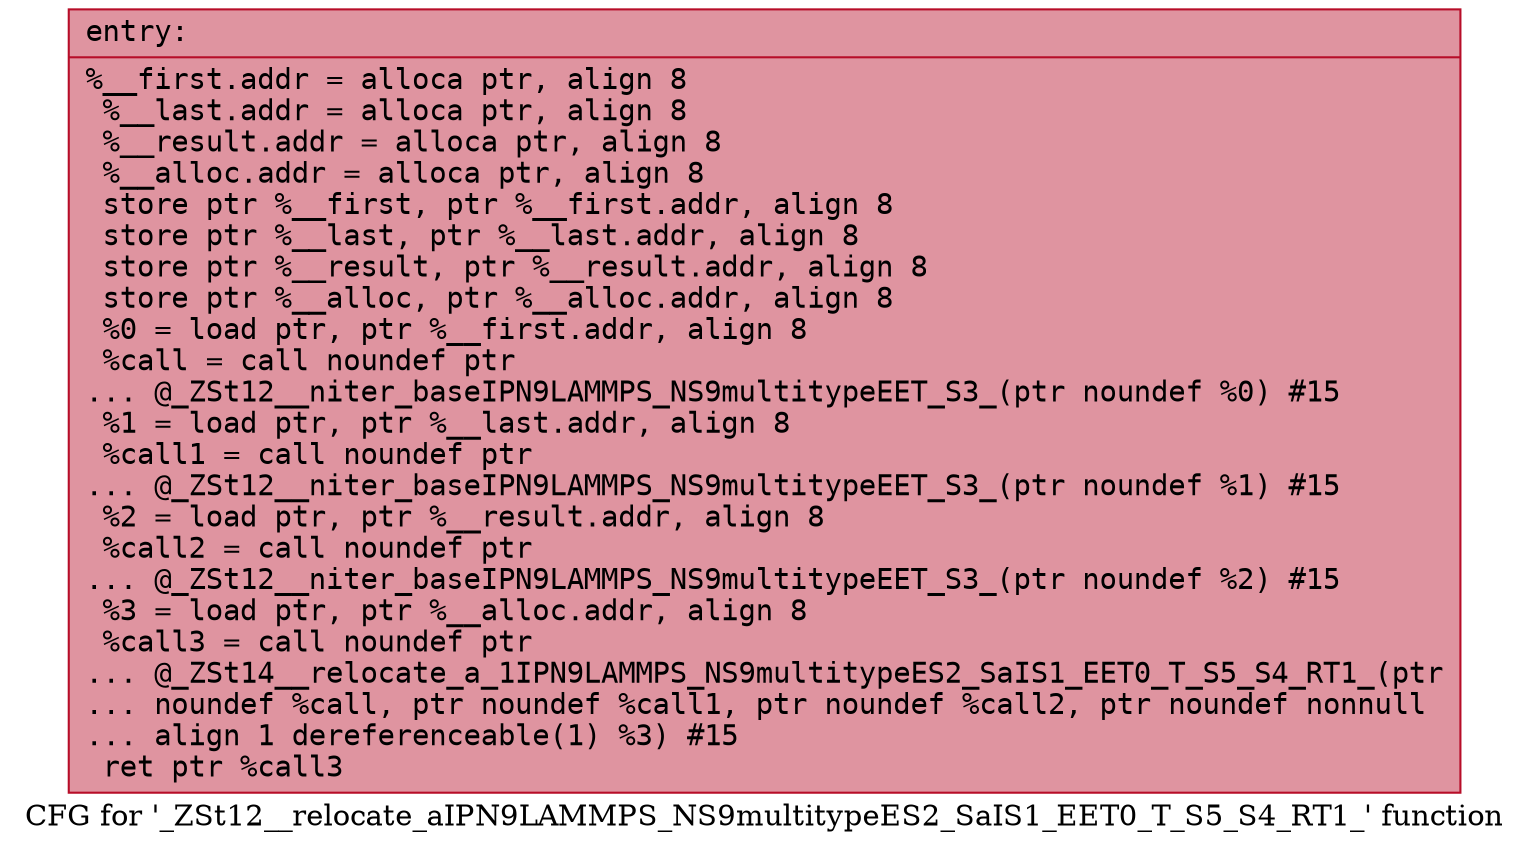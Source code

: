 digraph "CFG for '_ZSt12__relocate_aIPN9LAMMPS_NS9multitypeES2_SaIS1_EET0_T_S5_S4_RT1_' function" {
	label="CFG for '_ZSt12__relocate_aIPN9LAMMPS_NS9multitypeES2_SaIS1_EET0_T_S5_S4_RT1_' function";

	Node0x55bd405de470 [shape=record,color="#b70d28ff", style=filled, fillcolor="#b70d2870" fontname="Courier",label="{entry:\l|  %__first.addr = alloca ptr, align 8\l  %__last.addr = alloca ptr, align 8\l  %__result.addr = alloca ptr, align 8\l  %__alloc.addr = alloca ptr, align 8\l  store ptr %__first, ptr %__first.addr, align 8\l  store ptr %__last, ptr %__last.addr, align 8\l  store ptr %__result, ptr %__result.addr, align 8\l  store ptr %__alloc, ptr %__alloc.addr, align 8\l  %0 = load ptr, ptr %__first.addr, align 8\l  %call = call noundef ptr\l... @_ZSt12__niter_baseIPN9LAMMPS_NS9multitypeEET_S3_(ptr noundef %0) #15\l  %1 = load ptr, ptr %__last.addr, align 8\l  %call1 = call noundef ptr\l... @_ZSt12__niter_baseIPN9LAMMPS_NS9multitypeEET_S3_(ptr noundef %1) #15\l  %2 = load ptr, ptr %__result.addr, align 8\l  %call2 = call noundef ptr\l... @_ZSt12__niter_baseIPN9LAMMPS_NS9multitypeEET_S3_(ptr noundef %2) #15\l  %3 = load ptr, ptr %__alloc.addr, align 8\l  %call3 = call noundef ptr\l... @_ZSt14__relocate_a_1IPN9LAMMPS_NS9multitypeES2_SaIS1_EET0_T_S5_S4_RT1_(ptr\l... noundef %call, ptr noundef %call1, ptr noundef %call2, ptr noundef nonnull\l... align 1 dereferenceable(1) %3) #15\l  ret ptr %call3\l}"];
}
